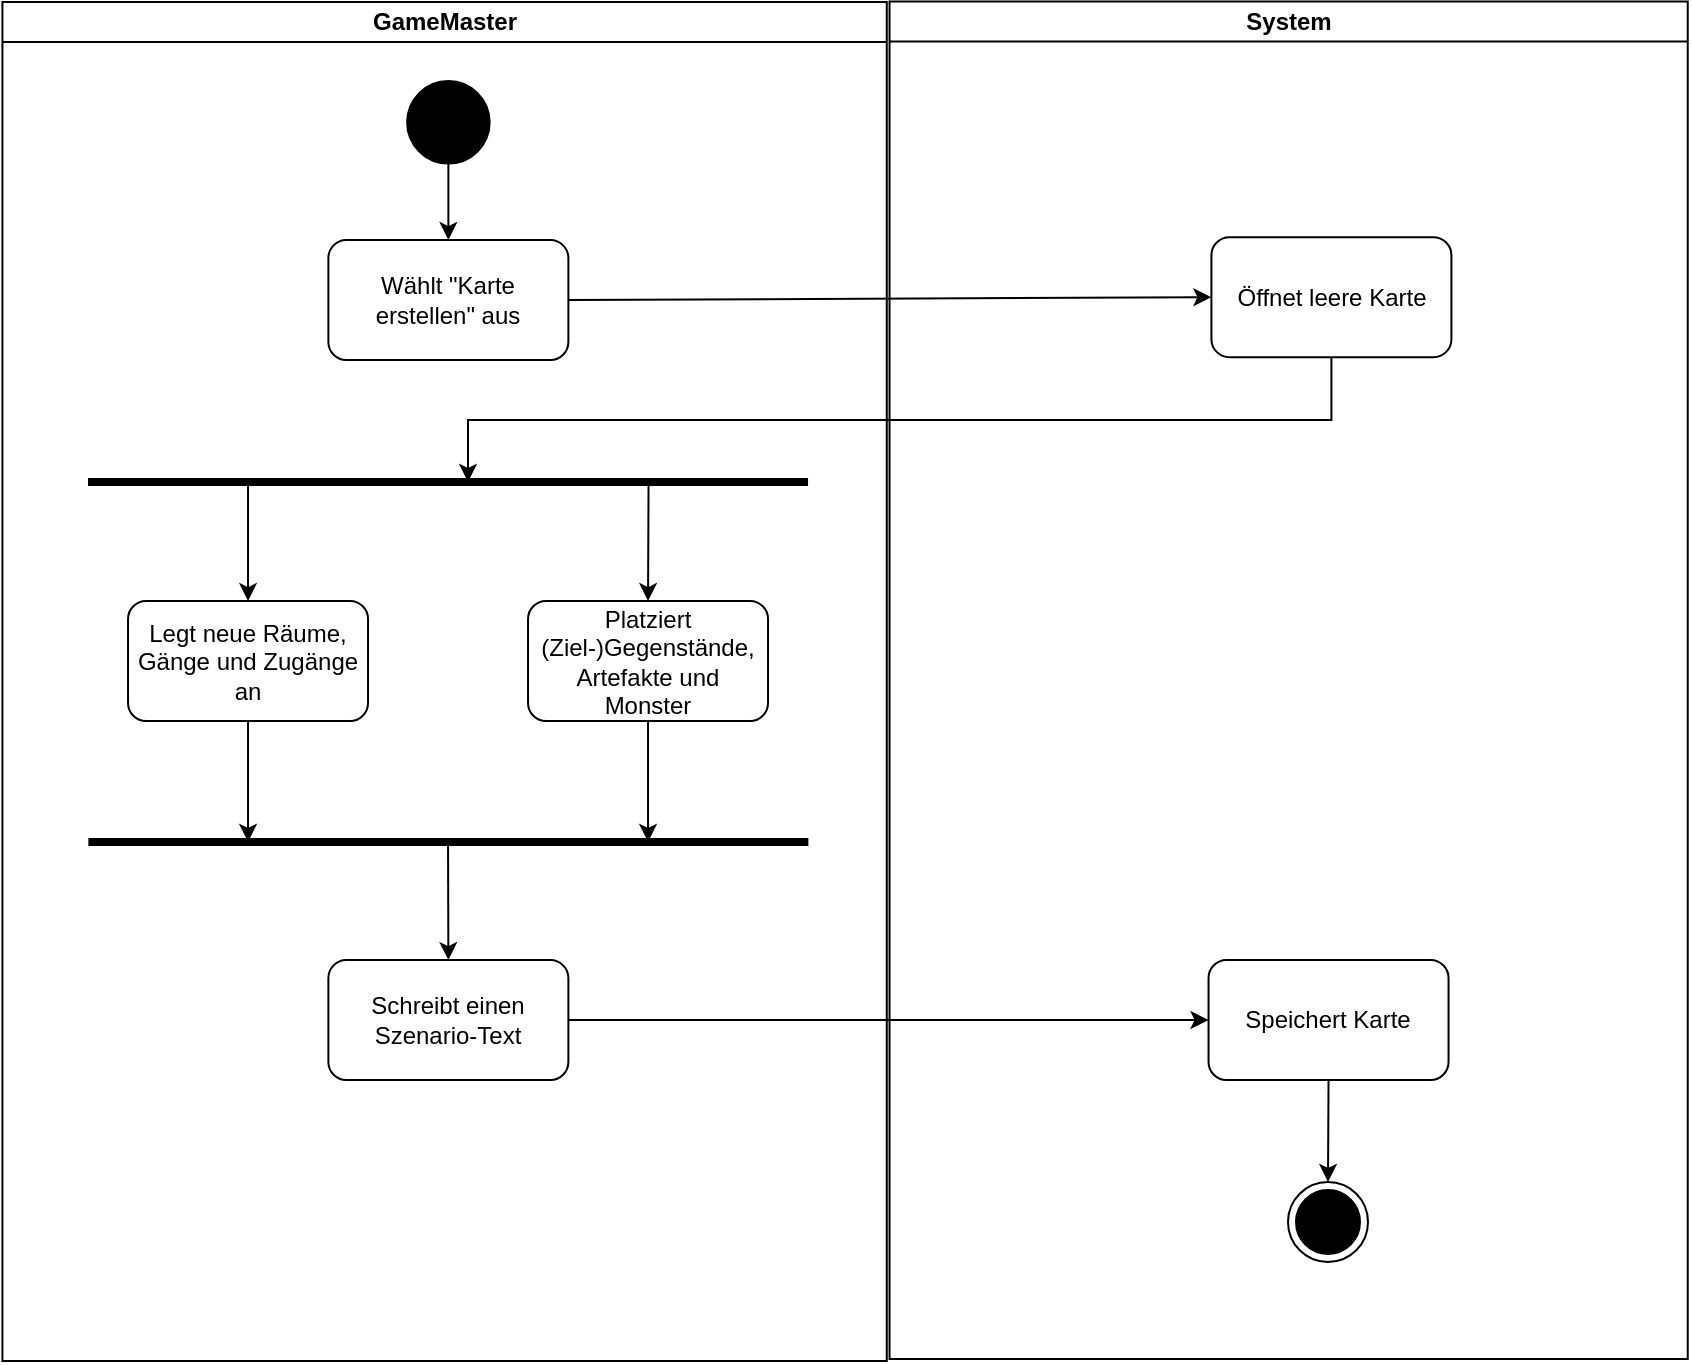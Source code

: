 <mxfile version="20.8.20" type="device"><diagram name="Page-1" id="c7488fd3-1785-93aa-aadb-54a6760d102a"><mxGraphModel dx="1434" dy="1724" grid="1" gridSize="10" guides="1" tooltips="1" connect="1" arrows="1" fold="1" page="1" pageScale="1" pageWidth="1100" pageHeight="850" background="none" math="0" shadow="0"><root><mxCell id="0"/><mxCell id="1" parent="0"/><mxCell id="2b4e8129b02d487f-3" value="System" style="swimlane;html=1;startSize=20;horizontal=0;rotation=90;" parent="1" vertex="1"><mxGeometry x="380.96" y="-60.41" width="678.72" height="399.1" as="geometry"/></mxCell><mxCell id="VpItCIPWjE9YJmxi8e8h-45" value="Öffnet leere Karte" style="rounded=1;whiteSpace=wrap;html=1;fillColor=#FFFFFF;" parent="2b4e8129b02d487f-3" vertex="1"><mxGeometry x="300.75" y="-22" width="120" height="60" as="geometry"/></mxCell><mxCell id="VpItCIPWjE9YJmxi8e8h-57" value="Speichert Karte" style="rounded=1;whiteSpace=wrap;html=1;fillColor=#FFFFFF;" parent="2b4e8129b02d487f-3" vertex="1"><mxGeometry x="299.31" y="339.43" width="120" height="60" as="geometry"/></mxCell><mxCell id="5qy2_2fcQQoZXdBCFbyn-6" value="" style="endArrow=classic;html=1;rounded=0;strokeColor=#000000;strokeWidth=1;entryX=0.5;entryY=0;entryDx=0;entryDy=0;" parent="2b4e8129b02d487f-3" target="VpItCIPWjE9YJmxi8e8h-50" edge="1"><mxGeometry width="50" height="50" relative="1" as="geometry"><mxPoint x="19.32" y="100.13" as="sourcePoint"/><mxPoint x="302.93" y="178.93" as="targetPoint"/></mxGeometry></mxCell><mxCell id="VpItCIPWjE9YJmxi8e8h-41" value="GameMaster" style="swimlane;html=1;startSize=20;horizontal=0;rotation=90;" parent="1" vertex="1"><mxGeometry x="-41.44" y="-81.35" width="679.48" height="442.18" as="geometry"/></mxCell><mxCell id="VpItCIPWjE9YJmxi8e8h-42" value="Wählt &quot;Karte erstellen&quot; aus" style="rounded=1;whiteSpace=wrap;html=1;" parent="VpItCIPWjE9YJmxi8e8h-41" vertex="1"><mxGeometry x="281.63" y="0.4" width="120" height="60" as="geometry"/></mxCell><mxCell id="VpItCIPWjE9YJmxi8e8h-43" value="" style="ellipse;shape=doubleEllipse;whiteSpace=wrap;html=1;aspect=fixed;fillColor=#000000;" parent="VpItCIPWjE9YJmxi8e8h-41" vertex="1"><mxGeometry x="321.01" y="-79.13" width="41.25" height="41.25" as="geometry"/></mxCell><mxCell id="VpItCIPWjE9YJmxi8e8h-44" value="" style="edgeStyle=segmentEdgeStyle;endArrow=classic;html=1;rounded=0;exitX=0.5;exitY=1;exitDx=0;exitDy=0;entryX=0.5;entryY=0;entryDx=0;entryDy=0;" parent="VpItCIPWjE9YJmxi8e8h-41" source="VpItCIPWjE9YJmxi8e8h-43" target="VpItCIPWjE9YJmxi8e8h-42" edge="1"><mxGeometry width="50" height="50" relative="1" as="geometry"><mxPoint x="341.01" y="170.87" as="sourcePoint"/><mxPoint x="391.01" y="120.87" as="targetPoint"/></mxGeometry></mxCell><mxCell id="VpItCIPWjE9YJmxi8e8h-47" value="Legt neue Räume, Gänge und Zugänge an" style="rounded=1;whiteSpace=wrap;html=1;fillColor=#FFFFFF;" parent="VpItCIPWjE9YJmxi8e8h-41" vertex="1"><mxGeometry x="181.46" y="180.87" width="120" height="60" as="geometry"/></mxCell><mxCell id="VpItCIPWjE9YJmxi8e8h-50" value="Platziert (Ziel-)Gegenstände, Artefakte und Monster" style="rounded=1;whiteSpace=wrap;html=1;fillColor=#FFFFFF;" parent="VpItCIPWjE9YJmxi8e8h-41" vertex="1"><mxGeometry x="381.46" y="180.87" width="120" height="60" as="geometry"/></mxCell><mxCell id="VpItCIPWjE9YJmxi8e8h-54" value="Schreibt einen Szenario-Text" style="rounded=1;whiteSpace=wrap;html=1;fillColor=#FFFFFF;" parent="VpItCIPWjE9YJmxi8e8h-41" vertex="1"><mxGeometry x="281.63" y="360.4" width="120" height="60" as="geometry"/></mxCell><mxCell id="5qy2_2fcQQoZXdBCFbyn-2" value="" style="shape=link;html=1;rounded=0;fillColor=#ffe6cc;strokeColor=#000000;width=-1.034;strokeWidth=3;" parent="VpItCIPWjE9YJmxi8e8h-41" edge="1"><mxGeometry width="100" relative="1" as="geometry"><mxPoint x="161.46" y="121.33" as="sourcePoint"/><mxPoint x="521.46" y="121.33" as="targetPoint"/></mxGeometry></mxCell><mxCell id="5qy2_2fcQQoZXdBCFbyn-4" value="" style="shape=link;html=1;rounded=0;fillColor=#ffe6cc;strokeColor=#000000;width=-1.034;strokeWidth=3;" parent="VpItCIPWjE9YJmxi8e8h-41" edge="1"><mxGeometry width="100" relative="1" as="geometry"><mxPoint x="161.63" y="301.33" as="sourcePoint"/><mxPoint x="521.63" y="301.33" as="targetPoint"/></mxGeometry></mxCell><mxCell id="5qy2_2fcQQoZXdBCFbyn-5" value="" style="endArrow=classic;html=1;rounded=0;strokeColor=#000000;strokeWidth=1;" parent="VpItCIPWjE9YJmxi8e8h-41" target="VpItCIPWjE9YJmxi8e8h-47" edge="1"><mxGeometry width="50" height="50" relative="1" as="geometry"><mxPoint x="241.46" y="121.33" as="sourcePoint"/><mxPoint x="361.46" y="231.33" as="targetPoint"/></mxGeometry></mxCell><mxCell id="5qy2_2fcQQoZXdBCFbyn-7" value="" style="endArrow=classic;html=1;rounded=0;strokeColor=#000000;strokeWidth=1;exitX=0.5;exitY=1;exitDx=0;exitDy=0;" parent="VpItCIPWjE9YJmxi8e8h-41" source="VpItCIPWjE9YJmxi8e8h-47" edge="1"><mxGeometry width="50" height="50" relative="1" as="geometry"><mxPoint x="311.46" y="291.33" as="sourcePoint"/><mxPoint x="241.46" y="301.33" as="targetPoint"/></mxGeometry></mxCell><mxCell id="5qy2_2fcQQoZXdBCFbyn-8" value="" style="endArrow=classic;html=1;rounded=0;strokeColor=#000000;strokeWidth=1;exitX=0.5;exitY=1;exitDx=0;exitDy=0;" parent="VpItCIPWjE9YJmxi8e8h-41" source="VpItCIPWjE9YJmxi8e8h-50" edge="1"><mxGeometry width="50" height="50" relative="1" as="geometry"><mxPoint x="481.46" y="291.33" as="sourcePoint"/><mxPoint x="441.46" y="301.33" as="targetPoint"/></mxGeometry></mxCell><mxCell id="5qy2_2fcQQoZXdBCFbyn-9" value="" style="endArrow=classic;html=1;rounded=0;strokeColor=#000000;strokeWidth=1;entryX=0.5;entryY=0;entryDx=0;entryDy=0;" parent="VpItCIPWjE9YJmxi8e8h-41" target="VpItCIPWjE9YJmxi8e8h-54" edge="1"><mxGeometry width="50" height="50" relative="1" as="geometry"><mxPoint x="341.46" y="301.33" as="sourcePoint"/><mxPoint x="361.46" y="341.33" as="targetPoint"/></mxGeometry></mxCell><mxCell id="VpItCIPWjE9YJmxi8e8h-46" value="" style="endArrow=classic;html=1;rounded=0;exitX=1;exitY=0.5;exitDx=0;exitDy=0;entryX=0;entryY=0.5;entryDx=0;entryDy=0;" parent="1" source="VpItCIPWjE9YJmxi8e8h-42" target="VpItCIPWjE9YJmxi8e8h-45" edge="1"><mxGeometry width="50" height="50" relative="1" as="geometry"><mxPoint x="450" y="70" as="sourcePoint"/><mxPoint x="500" y="20" as="targetPoint"/></mxGeometry></mxCell><mxCell id="VpItCIPWjE9YJmxi8e8h-49" value="" style="edgeStyle=elbowEdgeStyle;elbow=vertical;endArrow=classic;html=1;rounded=0;exitX=0.5;exitY=1;exitDx=0;exitDy=0;" parent="1" source="VpItCIPWjE9YJmxi8e8h-45" edge="1"><mxGeometry width="50" height="50" relative="1" as="geometry"><mxPoint x="600" y="120" as="sourcePoint"/><mxPoint x="310" y="40" as="targetPoint"/></mxGeometry></mxCell><mxCell id="VpItCIPWjE9YJmxi8e8h-58" value="" style="endArrow=classic;html=1;rounded=0;exitX=1;exitY=0.5;exitDx=0;exitDy=0;entryX=0;entryY=0.5;entryDx=0;entryDy=0;" parent="1" source="VpItCIPWjE9YJmxi8e8h-54" target="VpItCIPWjE9YJmxi8e8h-57" edge="1"><mxGeometry width="50" height="50" relative="1" as="geometry"><mxPoint x="440" y="380" as="sourcePoint"/><mxPoint x="490" y="330" as="targetPoint"/></mxGeometry></mxCell><mxCell id="5qy2_2fcQQoZXdBCFbyn-17" value="" style="ellipse;html=1;shape=endState;fillColor=#000000;strokeColor=#000000;" parent="1" vertex="1"><mxGeometry x="720" y="390" width="40" height="40" as="geometry"/></mxCell><mxCell id="5qy2_2fcQQoZXdBCFbyn-19" value="" style="endArrow=classic;html=1;rounded=0;strokeColor=#000000;strokeWidth=1;exitX=0.5;exitY=1;exitDx=0;exitDy=0;entryX=0.5;entryY=0;entryDx=0;entryDy=0;" parent="1" source="VpItCIPWjE9YJmxi8e8h-57" target="5qy2_2fcQQoZXdBCFbyn-17" edge="1"><mxGeometry width="50" height="50" relative="1" as="geometry"><mxPoint x="820" y="400" as="sourcePoint"/><mxPoint x="870" y="350" as="targetPoint"/></mxGeometry></mxCell></root></mxGraphModel></diagram></mxfile>